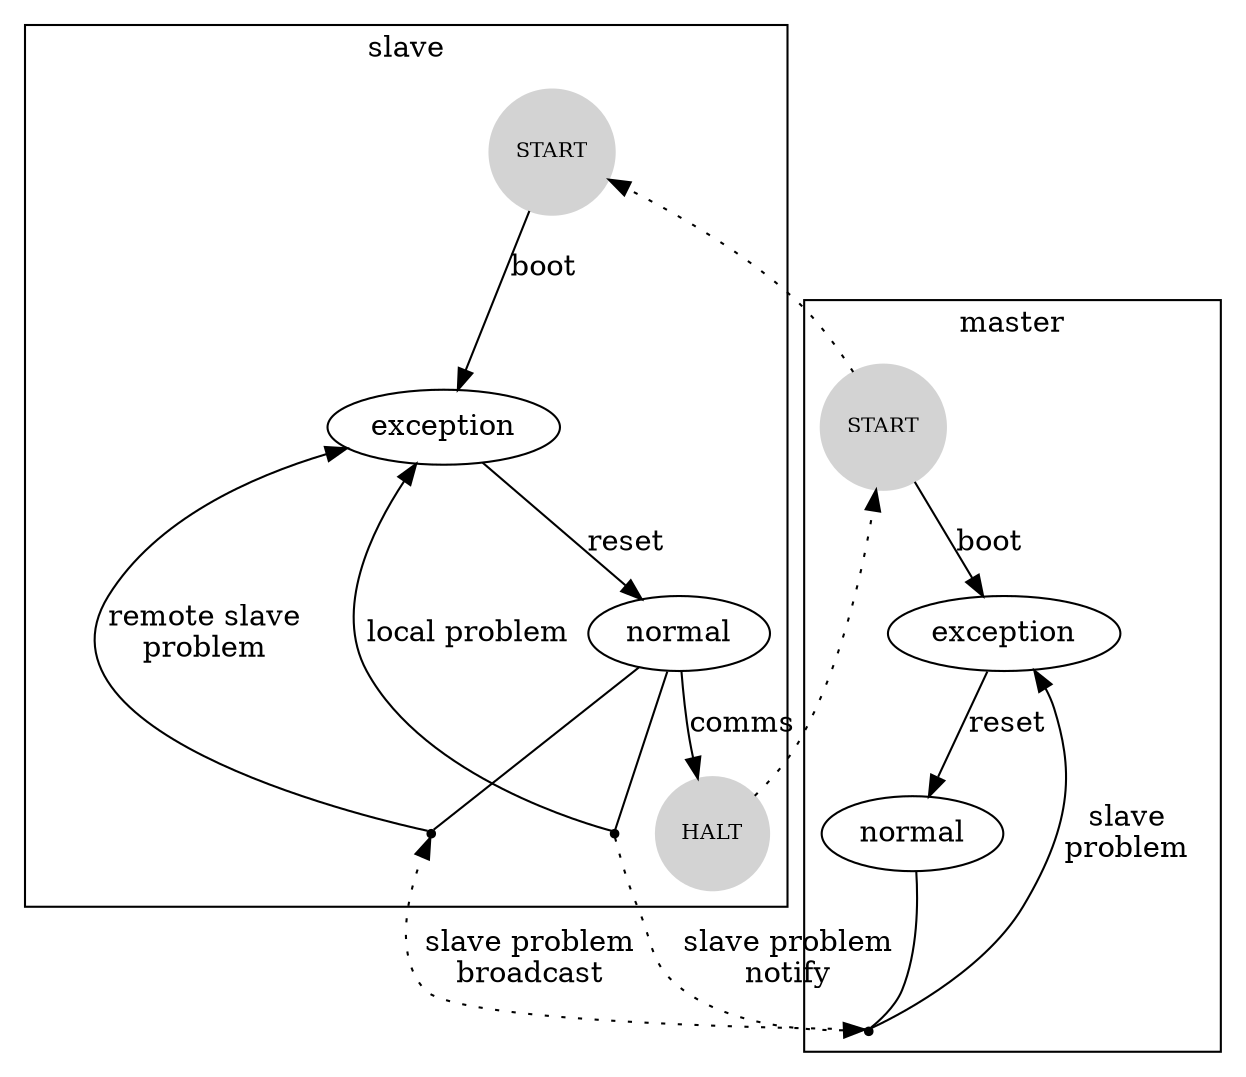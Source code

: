 digraph states {

subgraph clusterMaster {
    label="master"
    startM [shape=circle,label="START",style=filled,color=lightgray,fontsize=10]
    normalM [label="normal"]
    exceptionM [label="exception"]
    startM -> exceptionM [label="boot"]
    normalM -> p2 [arrowhead=none]
    p2 -> exceptionM [label="slave\nproblem"]
    p2 [shape=point]
    exceptionM -> normalM [label="reset"]
}    
subgraph clusterSlave {
    label="slave"
    startS [shape=circle,label="START",style=filled,color=lightgray,fontsize=10]
    normalS [label="normal"]
    exceptionS [label="exception"]
    
    startS -> exceptionS [label="boot"]
    normalS -> haltS [label="comms"]
    haltS [shape=circle, label="HALT", color=lightgray, style=filled,fontsize=10]
    haltS -> startM [style="dotted"]
    
    normalS -> p1 [arrowhead=none]
    p1 [shape=point]
    p1 -> exceptionS [label="local problem"]
    
    exceptionS -> normalS [label="reset"]
    
    normalS -> p3 [arrowhead=none]
    p3 [shape=point]
    p3 -> exceptionS [label="remote slave\nproblem"]
    
    
}



startM -> startS [style=dotted]
p1->p2 [style=dotted,label="slave problem\nnotify"]
p2->p3 [style=dotted,label="slave problem\nbroadcast"]

}
